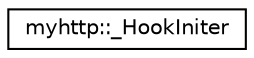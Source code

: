 digraph "Graphical Class Hierarchy"
{
 // LATEX_PDF_SIZE
  edge [fontname="Helvetica",fontsize="10",labelfontname="Helvetica",labelfontsize="10"];
  node [fontname="Helvetica",fontsize="10",shape=record];
  rankdir="LR";
  Node0 [label="myhttp::_HookIniter",height=0.2,width=0.4,color="black", fillcolor="white", style="filled",URL="$structmyhttp_1_1__HookIniter.html",tooltip=" "];
}
